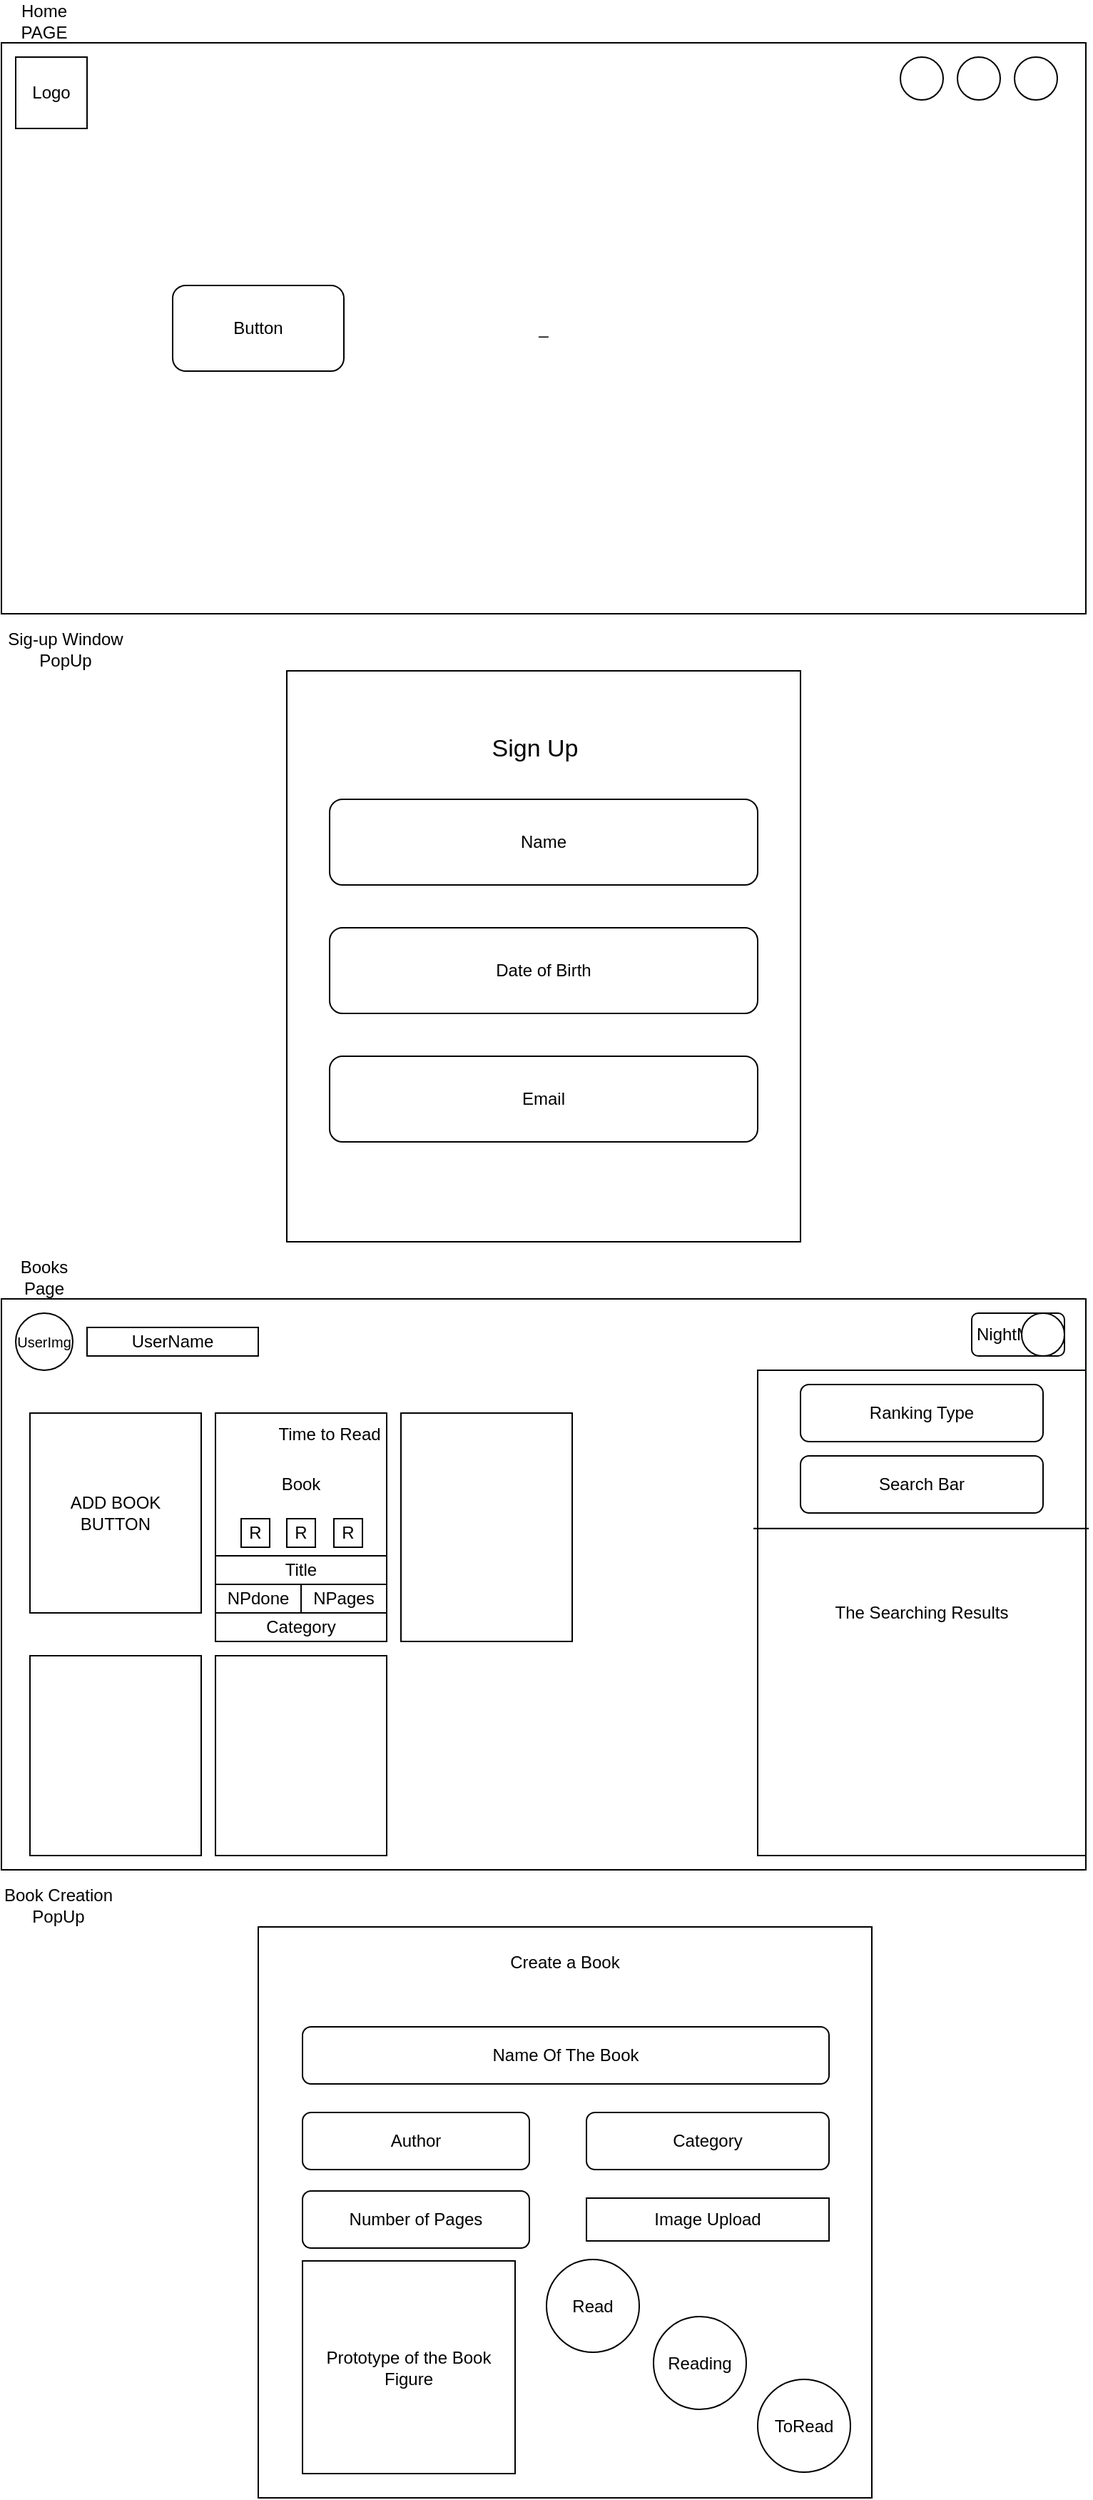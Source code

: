 <mxfile version="22.1.4" type="device">
  <diagram name="Page-1" id="YA4sG0VS4SCuk5FFCtm_">
    <mxGraphModel dx="529" dy="755" grid="1" gridSize="10" guides="1" tooltips="1" connect="1" arrows="1" fold="1" page="1" pageScale="1" pageWidth="827" pageHeight="1169" math="0" shadow="0">
      <root>
        <mxCell id="0" />
        <mxCell id="1" parent="0" />
        <mxCell id="64mYqVnRIZwJAAIau3uc-1" value="_" style="rounded=0;whiteSpace=wrap;html=1;" parent="1" vertex="1">
          <mxGeometry x="40" y="40" width="760" height="400" as="geometry" />
        </mxCell>
        <mxCell id="64mYqVnRIZwJAAIau3uc-2" value="" style="rounded=0;whiteSpace=wrap;html=1;" parent="1" vertex="1">
          <mxGeometry x="240" y="480" width="360" height="400" as="geometry" />
        </mxCell>
        <mxCell id="64mYqVnRIZwJAAIau3uc-3" value="" style="rounded=0;whiteSpace=wrap;html=1;" parent="1" vertex="1">
          <mxGeometry x="40" y="920" width="760" height="400" as="geometry" />
        </mxCell>
        <mxCell id="64mYqVnRIZwJAAIau3uc-4" value="Home PAGE" style="text;html=1;strokeColor=none;fillColor=none;align=center;verticalAlign=middle;whiteSpace=wrap;rounded=0;" parent="1" vertex="1">
          <mxGeometry x="40" y="10" width="60" height="30" as="geometry" />
        </mxCell>
        <mxCell id="64mYqVnRIZwJAAIau3uc-41" value="" style="rounded=0;whiteSpace=wrap;html=1;" parent="1" vertex="1">
          <mxGeometry x="190" y="1000" width="120" height="160" as="geometry" />
        </mxCell>
        <mxCell id="64mYqVnRIZwJAAIau3uc-5" value="Sig-up Window PopUp" style="text;html=1;strokeColor=none;fillColor=none;align=center;verticalAlign=middle;whiteSpace=wrap;rounded=0;" parent="1" vertex="1">
          <mxGeometry x="40" y="450" width="90" height="30" as="geometry" />
        </mxCell>
        <mxCell id="64mYqVnRIZwJAAIau3uc-6" value="Books Page" style="text;html=1;strokeColor=none;fillColor=none;align=center;verticalAlign=middle;whiteSpace=wrap;rounded=0;" parent="1" vertex="1">
          <mxGeometry x="40" y="890" width="60" height="30" as="geometry" />
        </mxCell>
        <mxCell id="64mYqVnRIZwJAAIau3uc-7" value="" style="rounded=0;whiteSpace=wrap;html=1;" parent="1" vertex="1">
          <mxGeometry x="220" y="1360" width="430" height="400" as="geometry" />
        </mxCell>
        <mxCell id="64mYqVnRIZwJAAIau3uc-8" value="Book Creation PopUp" style="text;html=1;strokeColor=none;fillColor=none;align=center;verticalAlign=middle;whiteSpace=wrap;rounded=0;" parent="1" vertex="1">
          <mxGeometry x="40" y="1330" width="80" height="30" as="geometry" />
        </mxCell>
        <mxCell id="64mYqVnRIZwJAAIau3uc-9" value="Button" style="rounded=1;whiteSpace=wrap;html=1;" parent="1" vertex="1">
          <mxGeometry x="160" y="210" width="120" height="60" as="geometry" />
        </mxCell>
        <mxCell id="64mYqVnRIZwJAAIau3uc-10" value="" style="ellipse;whiteSpace=wrap;html=1;aspect=fixed;" parent="1" vertex="1">
          <mxGeometry x="670" y="50" width="30" height="30" as="geometry" />
        </mxCell>
        <mxCell id="64mYqVnRIZwJAAIau3uc-11" value="" style="ellipse;whiteSpace=wrap;html=1;aspect=fixed;" parent="1" vertex="1">
          <mxGeometry x="710" y="50" width="30" height="30" as="geometry" />
        </mxCell>
        <mxCell id="64mYqVnRIZwJAAIau3uc-12" value="" style="ellipse;whiteSpace=wrap;html=1;aspect=fixed;" parent="1" vertex="1">
          <mxGeometry x="750" y="50" width="30" height="30" as="geometry" />
        </mxCell>
        <mxCell id="64mYqVnRIZwJAAIau3uc-13" value="Logo" style="whiteSpace=wrap;html=1;aspect=fixed;" parent="1" vertex="1">
          <mxGeometry x="50" y="50" width="50" height="50" as="geometry" />
        </mxCell>
        <mxCell id="64mYqVnRIZwJAAIau3uc-14" value="Name" style="rounded=1;whiteSpace=wrap;html=1;" parent="1" vertex="1">
          <mxGeometry x="270" y="570" width="300" height="60" as="geometry" />
        </mxCell>
        <mxCell id="64mYqVnRIZwJAAIau3uc-15" value="Date of Birth" style="rounded=1;whiteSpace=wrap;html=1;" parent="1" vertex="1">
          <mxGeometry x="270" y="660" width="300" height="60" as="geometry" />
        </mxCell>
        <mxCell id="64mYqVnRIZwJAAIau3uc-16" value="Email" style="rounded=1;whiteSpace=wrap;html=1;" parent="1" vertex="1">
          <mxGeometry x="270" y="750" width="300" height="60" as="geometry" />
        </mxCell>
        <mxCell id="64mYqVnRIZwJAAIau3uc-17" value="&lt;font style=&quot;font-size: 17px;&quot;&gt;Sign Up&lt;/font&gt;" style="text;html=1;strokeColor=none;fillColor=none;align=center;verticalAlign=middle;whiteSpace=wrap;rounded=0;" parent="1" vertex="1">
          <mxGeometry x="371" y="520" width="86" height="30" as="geometry" />
        </mxCell>
        <mxCell id="64mYqVnRIZwJAAIau3uc-18" value="NightMode" style="rounded=1;whiteSpace=wrap;html=1;" parent="1" vertex="1">
          <mxGeometry x="720" y="930" width="65" height="30" as="geometry" />
        </mxCell>
        <mxCell id="64mYqVnRIZwJAAIau3uc-19" value="" style="ellipse;whiteSpace=wrap;html=1;aspect=fixed;" parent="1" vertex="1">
          <mxGeometry x="755" y="930" width="30" height="30" as="geometry" />
        </mxCell>
        <mxCell id="64mYqVnRIZwJAAIau3uc-20" value="UserName" style="rounded=0;whiteSpace=wrap;html=1;" parent="1" vertex="1">
          <mxGeometry x="100" y="940" width="120" height="20" as="geometry" />
        </mxCell>
        <mxCell id="64mYqVnRIZwJAAIau3uc-21" value="&lt;font style=&quot;font-size: 10px;&quot;&gt;UserImg&lt;/font&gt;" style="ellipse;whiteSpace=wrap;html=1;aspect=fixed;" parent="1" vertex="1">
          <mxGeometry x="50" y="930" width="40" height="40" as="geometry" />
        </mxCell>
        <mxCell id="64mYqVnRIZwJAAIau3uc-22" value="The Searching Results" style="rounded=0;whiteSpace=wrap;html=1;" parent="1" vertex="1">
          <mxGeometry x="570" y="970" width="230" height="340" as="geometry" />
        </mxCell>
        <mxCell id="64mYqVnRIZwJAAIau3uc-23" value="Ranking Type" style="rounded=1;whiteSpace=wrap;html=1;" parent="1" vertex="1">
          <mxGeometry x="600" y="980" width="170" height="40" as="geometry" />
        </mxCell>
        <mxCell id="64mYqVnRIZwJAAIau3uc-25" value="Search Bar" style="rounded=1;whiteSpace=wrap;html=1;" parent="1" vertex="1">
          <mxGeometry x="600" y="1030" width="170" height="40" as="geometry" />
        </mxCell>
        <mxCell id="64mYqVnRIZwJAAIau3uc-26" value="" style="endArrow=none;html=1;rounded=0;entryX=1.009;entryY=0.326;entryDx=0;entryDy=0;entryPerimeter=0;exitX=-0.013;exitY=0.326;exitDx=0;exitDy=0;exitPerimeter=0;" parent="1" source="64mYqVnRIZwJAAIau3uc-22" target="64mYqVnRIZwJAAIau3uc-22" edge="1">
          <mxGeometry width="50" height="50" relative="1" as="geometry">
            <mxPoint x="400" y="1290" as="sourcePoint" />
            <mxPoint x="450" y="1240" as="targetPoint" />
          </mxGeometry>
        </mxCell>
        <mxCell id="64mYqVnRIZwJAAIau3uc-28" value="ADD BOOK&lt;br&gt;BUTTON" style="rounded=0;whiteSpace=wrap;html=1;" parent="1" vertex="1">
          <mxGeometry x="60" y="1000" width="120" height="140" as="geometry" />
        </mxCell>
        <mxCell id="64mYqVnRIZwJAAIau3uc-29" value="" style="rounded=0;whiteSpace=wrap;html=1;" parent="1" vertex="1">
          <mxGeometry x="190" y="1000" width="120" height="140" as="geometry" />
        </mxCell>
        <mxCell id="64mYqVnRIZwJAAIau3uc-30" value="" style="rounded=0;whiteSpace=wrap;html=1;" parent="1" vertex="1">
          <mxGeometry x="320" y="1000" width="120" height="160" as="geometry" />
        </mxCell>
        <mxCell id="64mYqVnRIZwJAAIau3uc-31" value="" style="rounded=0;whiteSpace=wrap;html=1;" parent="1" vertex="1">
          <mxGeometry x="60" y="1170" width="120" height="140" as="geometry" />
        </mxCell>
        <mxCell id="64mYqVnRIZwJAAIau3uc-32" value="" style="rounded=0;whiteSpace=wrap;html=1;" parent="1" vertex="1">
          <mxGeometry x="190" y="1170" width="120" height="140" as="geometry" />
        </mxCell>
        <mxCell id="64mYqVnRIZwJAAIau3uc-33" value="Book" style="rounded=0;whiteSpace=wrap;html=1;" parent="1" vertex="1">
          <mxGeometry x="190" y="1000" width="120" height="100" as="geometry" />
        </mxCell>
        <mxCell id="64mYqVnRIZwJAAIau3uc-34" value="Title" style="rounded=0;whiteSpace=wrap;html=1;" parent="1" vertex="1">
          <mxGeometry x="190" y="1100" width="120" height="20" as="geometry" />
        </mxCell>
        <mxCell id="64mYqVnRIZwJAAIau3uc-35" value="NPages" style="rounded=0;whiteSpace=wrap;html=1;" parent="1" vertex="1">
          <mxGeometry x="250" y="1120" width="60" height="20" as="geometry" />
        </mxCell>
        <mxCell id="64mYqVnRIZwJAAIau3uc-36" value="R" style="whiteSpace=wrap;html=1;aspect=fixed;" parent="1" vertex="1">
          <mxGeometry x="208" y="1074" width="20" height="20" as="geometry" />
        </mxCell>
        <mxCell id="64mYqVnRIZwJAAIau3uc-38" value="R" style="whiteSpace=wrap;html=1;aspect=fixed;" parent="1" vertex="1">
          <mxGeometry x="240" y="1074" width="20" height="20" as="geometry" />
        </mxCell>
        <mxCell id="64mYqVnRIZwJAAIau3uc-40" value="R" style="whiteSpace=wrap;html=1;aspect=fixed;" parent="1" vertex="1">
          <mxGeometry x="273" y="1074" width="20" height="20" as="geometry" />
        </mxCell>
        <mxCell id="64mYqVnRIZwJAAIau3uc-42" value="Category" style="rounded=0;whiteSpace=wrap;html=1;" parent="1" vertex="1">
          <mxGeometry x="190" y="1140" width="120" height="20" as="geometry" />
        </mxCell>
        <mxCell id="64mYqVnRIZwJAAIau3uc-44" value="Create a Book" style="text;html=1;strokeColor=none;fillColor=none;align=center;verticalAlign=middle;whiteSpace=wrap;rounded=0;" parent="1" vertex="1">
          <mxGeometry x="305" y="1370" width="260" height="30" as="geometry" />
        </mxCell>
        <mxCell id="64mYqVnRIZwJAAIau3uc-45" value="Name Of The Book" style="rounded=1;whiteSpace=wrap;html=1;" parent="1" vertex="1">
          <mxGeometry x="251" y="1430" width="369" height="40" as="geometry" />
        </mxCell>
        <mxCell id="64mYqVnRIZwJAAIau3uc-46" value="Author" style="rounded=1;whiteSpace=wrap;html=1;" parent="1" vertex="1">
          <mxGeometry x="251" y="1490" width="159" height="40" as="geometry" />
        </mxCell>
        <mxCell id="64mYqVnRIZwJAAIau3uc-47" value="Category" style="rounded=1;whiteSpace=wrap;html=1;" parent="1" vertex="1">
          <mxGeometry x="450" y="1490" width="170" height="40" as="geometry" />
        </mxCell>
        <mxCell id="64mYqVnRIZwJAAIau3uc-48" value="Prototype of the Book&lt;br&gt;Figure" style="whiteSpace=wrap;html=1;aspect=fixed;" parent="1" vertex="1">
          <mxGeometry x="251" y="1594" width="149" height="149" as="geometry" />
        </mxCell>
        <mxCell id="64mYqVnRIZwJAAIau3uc-49" value="Image Upload" style="rounded=0;whiteSpace=wrap;html=1;" parent="1" vertex="1">
          <mxGeometry x="450" y="1550" width="170" height="30" as="geometry" />
        </mxCell>
        <mxCell id="64mYqVnRIZwJAAIau3uc-50" value="Read" style="ellipse;whiteSpace=wrap;html=1;aspect=fixed;" parent="1" vertex="1">
          <mxGeometry x="422" y="1593" width="65" height="65" as="geometry" />
        </mxCell>
        <mxCell id="64mYqVnRIZwJAAIau3uc-51" value="Reading" style="ellipse;whiteSpace=wrap;html=1;aspect=fixed;" parent="1" vertex="1">
          <mxGeometry x="497" y="1633" width="65" height="65" as="geometry" />
        </mxCell>
        <mxCell id="64mYqVnRIZwJAAIau3uc-52" value="ToRead" style="ellipse;whiteSpace=wrap;html=1;aspect=fixed;" parent="1" vertex="1">
          <mxGeometry x="570" y="1677" width="65" height="65" as="geometry" />
        </mxCell>
        <mxCell id="64mYqVnRIZwJAAIau3uc-53" value="Number of Pages" style="rounded=1;whiteSpace=wrap;html=1;" parent="1" vertex="1">
          <mxGeometry x="251" y="1545" width="159" height="40" as="geometry" />
        </mxCell>
        <mxCell id="64mYqVnRIZwJAAIau3uc-56" value="Time to Read" style="text;html=1;strokeColor=none;fillColor=none;align=center;verticalAlign=middle;whiteSpace=wrap;rounded=0;" parent="1" vertex="1">
          <mxGeometry x="230" y="1000" width="80" height="30" as="geometry" />
        </mxCell>
        <mxCell id="64mYqVnRIZwJAAIau3uc-57" value="NPdone" style="rounded=0;whiteSpace=wrap;html=1;" parent="1" vertex="1">
          <mxGeometry x="190" y="1120" width="60" height="20" as="geometry" />
        </mxCell>
      </root>
    </mxGraphModel>
  </diagram>
</mxfile>
